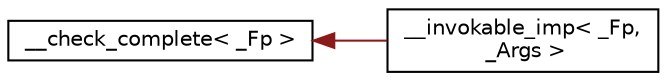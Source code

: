 digraph "Graphical Class Hierarchy"
{
  edge [fontname="Helvetica",fontsize="10",labelfontname="Helvetica",labelfontsize="10"];
  node [fontname="Helvetica",fontsize="10",shape=record];
  rankdir="LR";
  Node1 [label="__check_complete\< _Fp \>",height=0.2,width=0.4,color="black", fillcolor="white", style="filled",URL="$struct____check__complete.xhtml"];
  Node1 -> Node2 [dir="back",color="firebrick4",fontsize="10",style="solid",fontname="Helvetica"];
  Node2 [label="__invokable_imp\< _Fp,\l _Args \>",height=0.2,width=0.4,color="black", fillcolor="white", style="filled",URL="$struct____invokable__imp.xhtml"];
}
